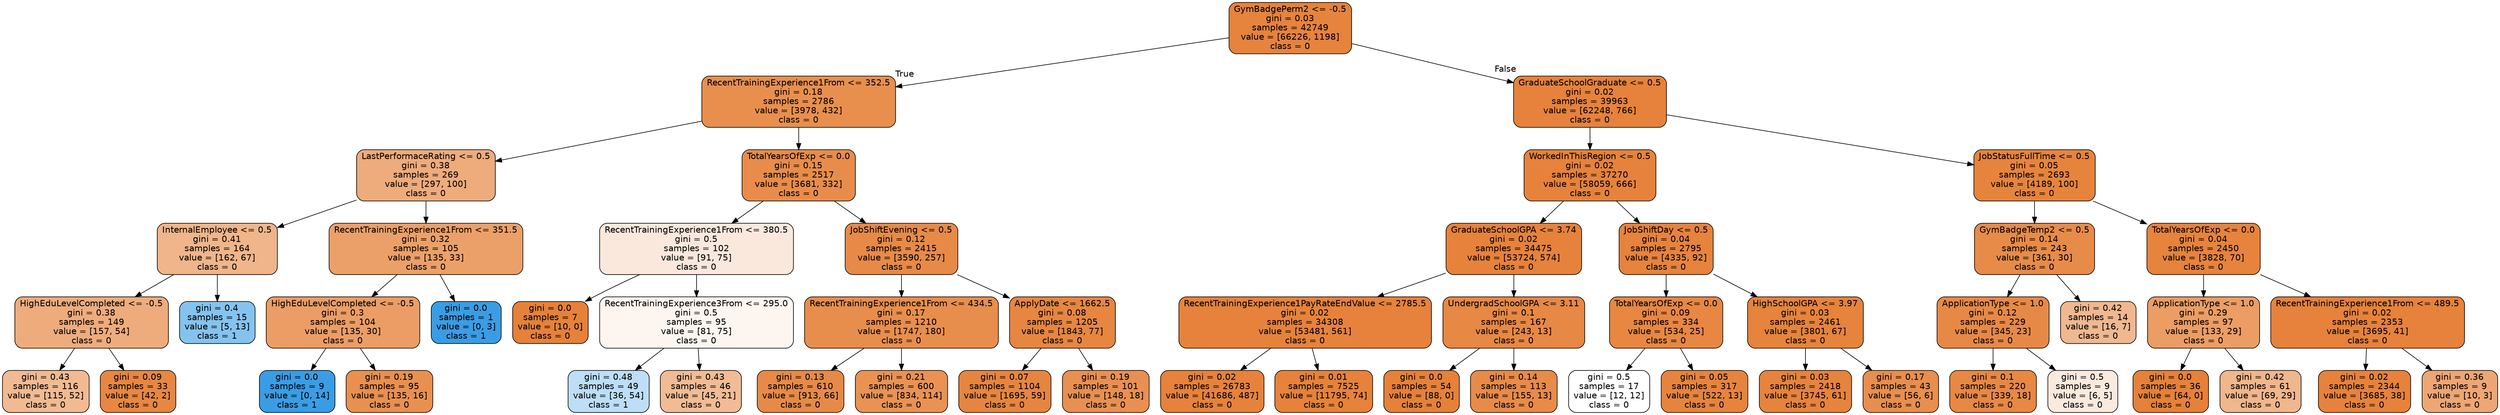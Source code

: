 digraph Tree {
node [shape=box, style="filled, rounded", color="black", fontname=helvetica] ;
edge [fontname=helvetica] ;
0 [label="GymBadgePerm2 <= -0.5\ngini = 0.03\nsamples = 42749\nvalue = [66226, 1198]\nclass = 0", fillcolor="#e58139fa"] ;
1 [label="RecentTrainingExperience1From <= 352.5\ngini = 0.18\nsamples = 2786\nvalue = [3978, 432]\nclass = 0", fillcolor="#e58139e3"] ;
0 -> 1 [labeldistance=2.5, labelangle=45, headlabel="True"] ;
2 [label="LastPerformaceRating <= 0.5\ngini = 0.38\nsamples = 269\nvalue = [297, 100]\nclass = 0", fillcolor="#e58139a9"] ;
1 -> 2 ;
3 [label="InternalEmployee <= 0.5\ngini = 0.41\nsamples = 164\nvalue = [162, 67]\nclass = 0", fillcolor="#e5813996"] ;
2 -> 3 ;
4 [label="HighEduLevelCompleted <= -0.5\ngini = 0.38\nsamples = 149\nvalue = [157, 54]\nclass = 0", fillcolor="#e58139a7"] ;
3 -> 4 ;
5 [label="gini = 0.43\nsamples = 116\nvalue = [115, 52]\nclass = 0", fillcolor="#e581398c"] ;
4 -> 5 ;
6 [label="gini = 0.09\nsamples = 33\nvalue = [42, 2]\nclass = 0", fillcolor="#e58139f3"] ;
4 -> 6 ;
7 [label="gini = 0.4\nsamples = 15\nvalue = [5, 13]\nclass = 1", fillcolor="#399de59d"] ;
3 -> 7 ;
8 [label="RecentTrainingExperience1From <= 351.5\ngini = 0.32\nsamples = 105\nvalue = [135, 33]\nclass = 0", fillcolor="#e58139c1"] ;
2 -> 8 ;
9 [label="HighEduLevelCompleted <= -0.5\ngini = 0.3\nsamples = 104\nvalue = [135, 30]\nclass = 0", fillcolor="#e58139c6"] ;
8 -> 9 ;
10 [label="gini = 0.0\nsamples = 9\nvalue = [0, 14]\nclass = 1", fillcolor="#399de5ff"] ;
9 -> 10 ;
11 [label="gini = 0.19\nsamples = 95\nvalue = [135, 16]\nclass = 0", fillcolor="#e58139e1"] ;
9 -> 11 ;
12 [label="gini = 0.0\nsamples = 1\nvalue = [0, 3]\nclass = 1", fillcolor="#399de5ff"] ;
8 -> 12 ;
13 [label="TotalYearsOfExp <= 0.0\ngini = 0.15\nsamples = 2517\nvalue = [3681, 332]\nclass = 0", fillcolor="#e58139e8"] ;
1 -> 13 ;
14 [label="RecentTrainingExperience1From <= 380.5\ngini = 0.5\nsamples = 102\nvalue = [91, 75]\nclass = 0", fillcolor="#e581392d"] ;
13 -> 14 ;
15 [label="gini = 0.0\nsamples = 7\nvalue = [10, 0]\nclass = 0", fillcolor="#e58139ff"] ;
14 -> 15 ;
16 [label="RecentTrainingExperience3From <= 295.0\ngini = 0.5\nsamples = 95\nvalue = [81, 75]\nclass = 0", fillcolor="#e5813913"] ;
14 -> 16 ;
17 [label="gini = 0.48\nsamples = 49\nvalue = [36, 54]\nclass = 1", fillcolor="#399de555"] ;
16 -> 17 ;
18 [label="gini = 0.43\nsamples = 46\nvalue = [45, 21]\nclass = 0", fillcolor="#e5813988"] ;
16 -> 18 ;
19 [label="JobShiftEvening <= 0.5\ngini = 0.12\nsamples = 2415\nvalue = [3590, 257]\nclass = 0", fillcolor="#e58139ed"] ;
13 -> 19 ;
20 [label="RecentTrainingExperience1From <= 434.5\ngini = 0.17\nsamples = 1210\nvalue = [1747, 180]\nclass = 0", fillcolor="#e58139e5"] ;
19 -> 20 ;
21 [label="gini = 0.13\nsamples = 610\nvalue = [913, 66]\nclass = 0", fillcolor="#e58139ed"] ;
20 -> 21 ;
22 [label="gini = 0.21\nsamples = 600\nvalue = [834, 114]\nclass = 0", fillcolor="#e58139dc"] ;
20 -> 22 ;
23 [label="ApplyDate <= 1662.5\ngini = 0.08\nsamples = 1205\nvalue = [1843, 77]\nclass = 0", fillcolor="#e58139f4"] ;
19 -> 23 ;
24 [label="gini = 0.07\nsamples = 1104\nvalue = [1695, 59]\nclass = 0", fillcolor="#e58139f6"] ;
23 -> 24 ;
25 [label="gini = 0.19\nsamples = 101\nvalue = [148, 18]\nclass = 0", fillcolor="#e58139e0"] ;
23 -> 25 ;
26 [label="GraduateSchoolGraduate <= 0.5\ngini = 0.02\nsamples = 39963\nvalue = [62248, 766]\nclass = 0", fillcolor="#e58139fc"] ;
0 -> 26 [labeldistance=2.5, labelangle=-45, headlabel="False"] ;
27 [label="WorkedInThisRegion <= 0.5\ngini = 0.02\nsamples = 37270\nvalue = [58059, 666]\nclass = 0", fillcolor="#e58139fc"] ;
26 -> 27 ;
28 [label="GraduateSchoolGPA <= 3.74\ngini = 0.02\nsamples = 34475\nvalue = [53724, 574]\nclass = 0", fillcolor="#e58139fc"] ;
27 -> 28 ;
29 [label="RecentTrainingExperience1PayRateEndValue <= 2785.5\ngini = 0.02\nsamples = 34308\nvalue = [53481, 561]\nclass = 0", fillcolor="#e58139fc"] ;
28 -> 29 ;
30 [label="gini = 0.02\nsamples = 26783\nvalue = [41686, 487]\nclass = 0", fillcolor="#e58139fc"] ;
29 -> 30 ;
31 [label="gini = 0.01\nsamples = 7525\nvalue = [11795, 74]\nclass = 0", fillcolor="#e58139fd"] ;
29 -> 31 ;
32 [label="UndergradSchoolGPA <= 3.11\ngini = 0.1\nsamples = 167\nvalue = [243, 13]\nclass = 0", fillcolor="#e58139f1"] ;
28 -> 32 ;
33 [label="gini = 0.0\nsamples = 54\nvalue = [88, 0]\nclass = 0", fillcolor="#e58139ff"] ;
32 -> 33 ;
34 [label="gini = 0.14\nsamples = 113\nvalue = [155, 13]\nclass = 0", fillcolor="#e58139ea"] ;
32 -> 34 ;
35 [label="JobShiftDay <= 0.5\ngini = 0.04\nsamples = 2795\nvalue = [4335, 92]\nclass = 0", fillcolor="#e58139fa"] ;
27 -> 35 ;
36 [label="TotalYearsOfExp <= 0.0\ngini = 0.09\nsamples = 334\nvalue = [534, 25]\nclass = 0", fillcolor="#e58139f3"] ;
35 -> 36 ;
37 [label="gini = 0.5\nsamples = 17\nvalue = [12, 12]\nclass = 0", fillcolor="#e5813900"] ;
36 -> 37 ;
38 [label="gini = 0.05\nsamples = 317\nvalue = [522, 13]\nclass = 0", fillcolor="#e58139f9"] ;
36 -> 38 ;
39 [label="HighSchoolGPA <= 3.97\ngini = 0.03\nsamples = 2461\nvalue = [3801, 67]\nclass = 0", fillcolor="#e58139fb"] ;
35 -> 39 ;
40 [label="gini = 0.03\nsamples = 2418\nvalue = [3745, 61]\nclass = 0", fillcolor="#e58139fb"] ;
39 -> 40 ;
41 [label="gini = 0.17\nsamples = 43\nvalue = [56, 6]\nclass = 0", fillcolor="#e58139e4"] ;
39 -> 41 ;
42 [label="JobStatusFullTime <= 0.5\ngini = 0.05\nsamples = 2693\nvalue = [4189, 100]\nclass = 0", fillcolor="#e58139f9"] ;
26 -> 42 ;
43 [label="GymBadgeTemp2 <= 0.5\ngini = 0.14\nsamples = 243\nvalue = [361, 30]\nclass = 0", fillcolor="#e58139ea"] ;
42 -> 43 ;
44 [label="ApplicationType <= 1.0\ngini = 0.12\nsamples = 229\nvalue = [345, 23]\nclass = 0", fillcolor="#e58139ee"] ;
43 -> 44 ;
45 [label="gini = 0.1\nsamples = 220\nvalue = [339, 18]\nclass = 0", fillcolor="#e58139f1"] ;
44 -> 45 ;
46 [label="gini = 0.5\nsamples = 9\nvalue = [6, 5]\nclass = 0", fillcolor="#e581392a"] ;
44 -> 46 ;
47 [label="gini = 0.42\nsamples = 14\nvalue = [16, 7]\nclass = 0", fillcolor="#e581398f"] ;
43 -> 47 ;
48 [label="TotalYearsOfExp <= 0.0\ngini = 0.04\nsamples = 2450\nvalue = [3828, 70]\nclass = 0", fillcolor="#e58139fa"] ;
42 -> 48 ;
49 [label="ApplicationType <= 1.0\ngini = 0.29\nsamples = 97\nvalue = [133, 29]\nclass = 0", fillcolor="#e58139c7"] ;
48 -> 49 ;
50 [label="gini = 0.0\nsamples = 36\nvalue = [64, 0]\nclass = 0", fillcolor="#e58139ff"] ;
49 -> 50 ;
51 [label="gini = 0.42\nsamples = 61\nvalue = [69, 29]\nclass = 0", fillcolor="#e5813994"] ;
49 -> 51 ;
52 [label="RecentTrainingExperience1From <= 489.5\ngini = 0.02\nsamples = 2353\nvalue = [3695, 41]\nclass = 0", fillcolor="#e58139fc"] ;
48 -> 52 ;
53 [label="gini = 0.02\nsamples = 2344\nvalue = [3685, 38]\nclass = 0", fillcolor="#e58139fc"] ;
52 -> 53 ;
54 [label="gini = 0.36\nsamples = 9\nvalue = [10, 3]\nclass = 0", fillcolor="#e58139b3"] ;
52 -> 54 ;
}